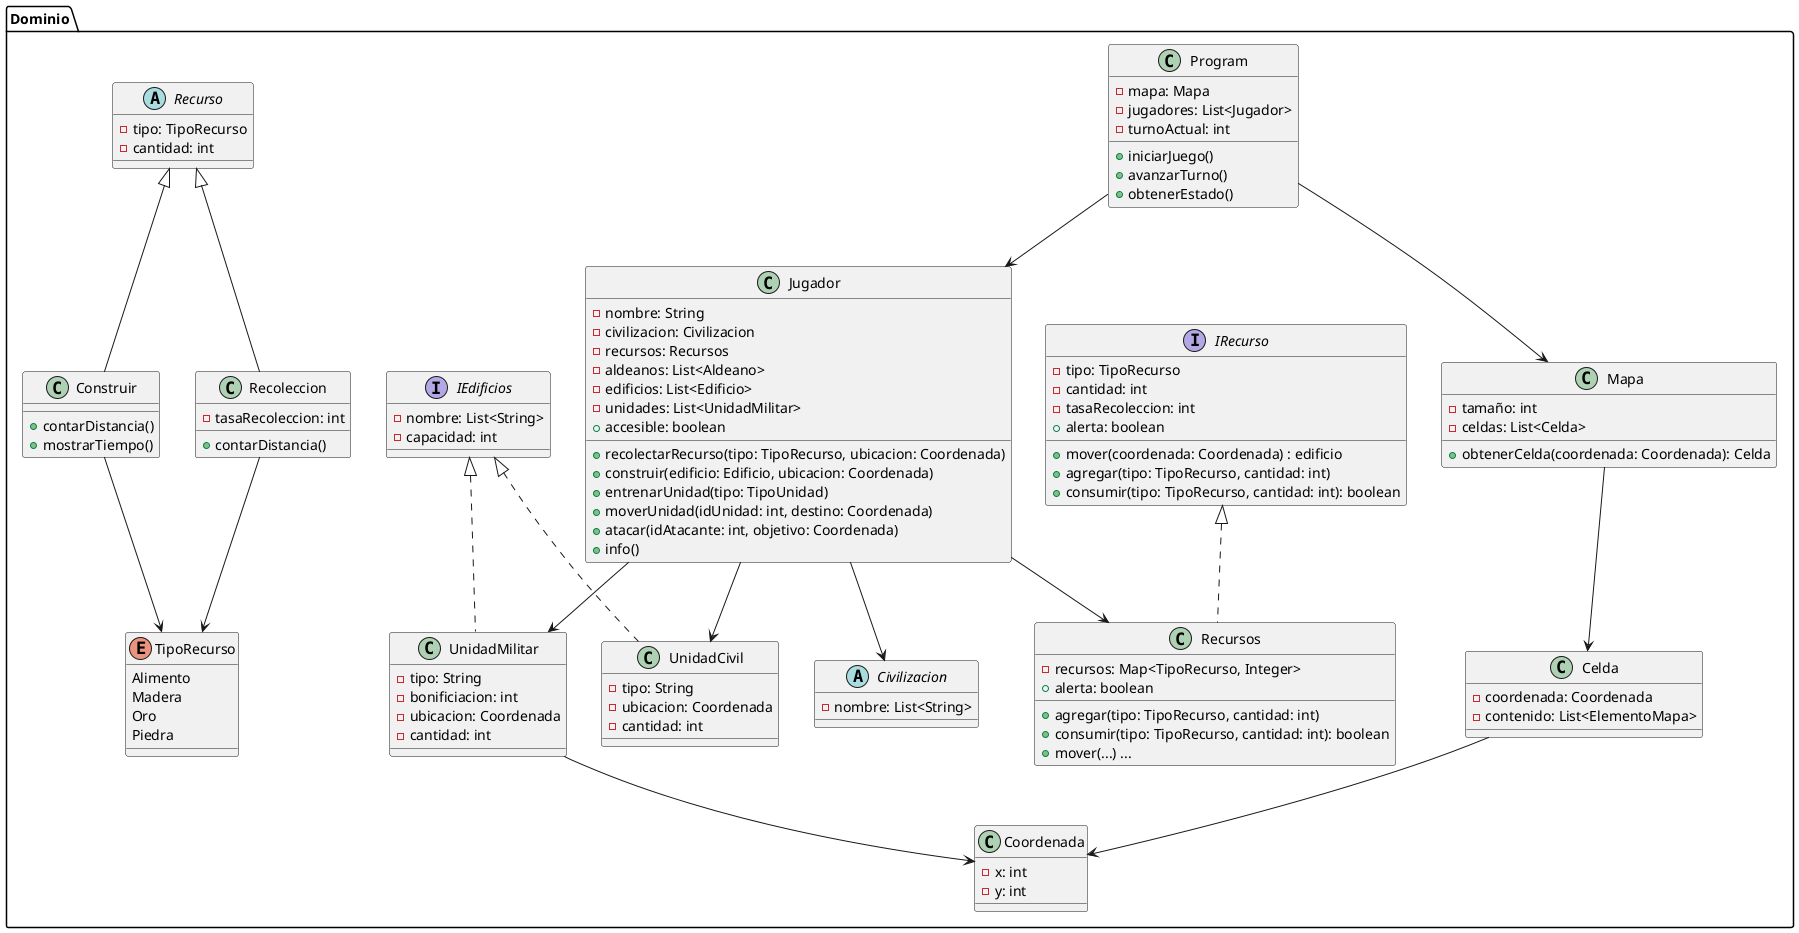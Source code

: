 @startuml PIIProyecto2025

' Paquete principal
package "Dominio" {
    
    class Program {
        - mapa: Mapa
        - jugadores: List<Jugador>
        - turnoActual: int
        + iniciarJuego()
        + avanzarTurno()
        + obtenerEstado()
    }

    class Jugador{
        - nombre: String
        - civilizacion: Civilizacion
        - recursos: Recursos
        - aldeanos: List<Aldeano>
        - edificios: List<Edificio>
        - unidades: List<UnidadMilitar>
        + recolectarRecurso(tipo: TipoRecurso, ubicacion: Coordenada)
        + construir(edificio: Edificio, ubicacion: Coordenada)
        + entrenarUnidad(tipo: TipoUnidad)
        + moverUnidad(idUnidad: int, destino: Coordenada)
        + atacar(idAtacante: int, objetivo: Coordenada)
        + accesible: boolean
        + info()
    }

    class Mapa {
        - tamaño: int
        - celdas: List<Celda>
        + obtenerCelda(coordenada: Coordenada): Celda
    }

    class Celda{
        - coordenada: Coordenada
        - contenido: List<ElementoMapa>
    }

    class Coordenada {
        - x: int
        - y: int
    }

    interface IRecurso {
        - tipo: TipoRecurso
        - cantidad: int
        - tasaRecoleccion: int
        + mover(coordenada: Coordenada) : edificio
        + agregar(tipo: TipoRecurso, cantidad: int)
        + consumir(tipo: TipoRecurso, cantidad: int): boolean
        + alerta: boolean 
        
    }

    enum TipoRecurso {
        Alimento
        Madera
        Oro 
        Piedra
    }
    
    abstract class Civilizacion{
        - nombre: List<String>
    
    }
    
    interface IEdificios{
        - nombre: List<String>
        - capacidad: int 
    }
    
    class UnidadMilitar implements IEdificios {
        - tipo: String
        - bonificiacion: int
        - ubicacion: Coordenada
        - cantidad: int
    }

    
    class UnidadCivil implements IEdificios{
        - tipo: String
        - ubicacion: Coordenada
        - cantidad: int
    
    }
    
    class Recursos implements IRecurso {
        - recursos: Map<TipoRecurso, Integer>
        + agregar(tipo: TipoRecurso, cantidad: int)
        + consumir(tipo: TipoRecurso, cantidad: int): boolean
        + mover(...) ...
        + alerta: boolean
    }
    
    abstract class Recurso {
    - tipo: TipoRecurso
    - cantidad: int
    }
       
    class Construir extends Recurso{
    + contarDistancia()
    + mostrarTiempo()    
    }
    
    class Recoleccion extends Recurso{
    - tasaRecoleccion: int
    + contarDistancia()
    }
  
  Program --> Mapa
  Program --> Jugador
  Mapa --> Celda
  Jugador --> Civilizacion
  Jugador --> UnidadMilitar
  Jugador --> UnidadCivil
  Jugador --> Recursos
  Celda --> Coordenada
  UnidadMilitar --> Coordenada
  Construir --> TipoRecurso
  Recoleccion --> TipoRecurso 
}

@enduml
